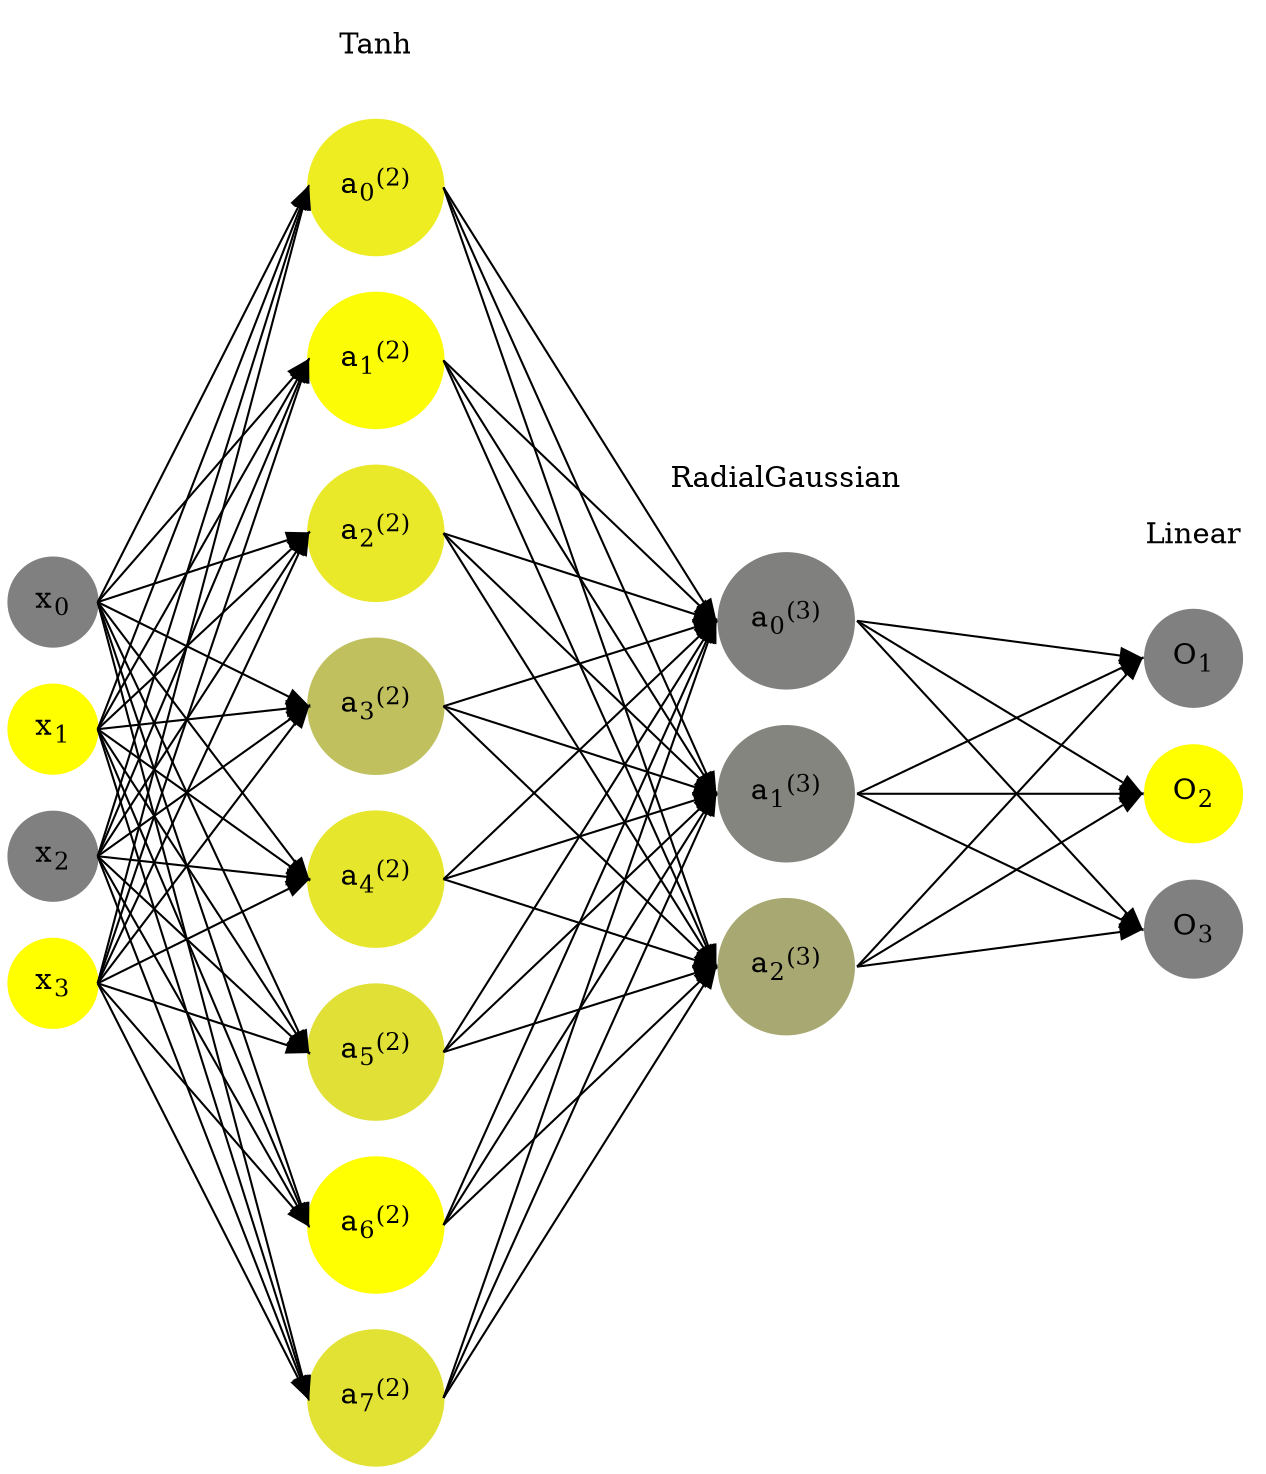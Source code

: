 digraph G {
	rankdir = LR;
	splines=false;
	edge[style=invis];
	ranksep= 1.4;
	{
	node [shape=circle, color="0.1667, 0.0, 0.5", style=filled, fillcolor="0.1667, 0.0, 0.5"];
	x0 [label=<x<sub>0</sub>>];
	}
	{
	node [shape=circle, color="0.1667, 1.0, 1.0", style=filled, fillcolor="0.1667, 1.0, 1.0"];
	x1 [label=<x<sub>1</sub>>];
	}
	{
	node [shape=circle, color="0.1667, 0.0, 0.5", style=filled, fillcolor="0.1667, 0.0, 0.5"];
	x2 [label=<x<sub>2</sub>>];
	}
	{
	node [shape=circle, color="0.1667, 1.0, 1.0", style=filled, fillcolor="0.1667, 1.0, 1.0"];
	x3 [label=<x<sub>3</sub>>];
	}
	{
	node [shape=circle, color="0.1667, 0.854153, 0.927076", style=filled, fillcolor="0.1667, 0.854153, 0.927076"];
	a02 [label=<a<sub>0</sub><sup>(2)</sup>>];
	}
	{
	node [shape=circle, color="0.1667, 0.969790, 0.984895", style=filled, fillcolor="0.1667, 0.969790, 0.984895"];
	a12 [label=<a<sub>1</sub><sup>(2)</sup>>];
	}
	{
	node [shape=circle, color="0.1667, 0.823916, 0.911958", style=filled, fillcolor="0.1667, 0.823916, 0.911958"];
	a22 [label=<a<sub>2</sub><sup>(2)</sup>>];
	}
	{
	node [shape=circle, color="0.1667, 0.501216, 0.750608", style=filled, fillcolor="0.1667, 0.501216, 0.750608"];
	a32 [label=<a<sub>3</sub><sup>(2)</sup>>];
	}
	{
	node [shape=circle, color="0.1667, 0.800970, 0.900485", style=filled, fillcolor="0.1667, 0.800970, 0.900485"];
	a42 [label=<a<sub>4</sub><sup>(2)</sup>>];
	}
	{
	node [shape=circle, color="0.1667, 0.755740, 0.877870", style=filled, fillcolor="0.1667, 0.755740, 0.877870"];
	a52 [label=<a<sub>5</sub><sup>(2)</sup>>];
	}
	{
	node [shape=circle, color="0.1667, 0.995435, 0.997717", style=filled, fillcolor="0.1667, 0.995435, 0.997717"];
	a62 [label=<a<sub>6</sub><sup>(2)</sup>>];
	}
	{
	node [shape=circle, color="0.1667, 0.766717, 0.883359", style=filled, fillcolor="0.1667, 0.766717, 0.883359"];
	a72 [label=<a<sub>7</sub><sup>(2)</sup>>];
	}
	{
	node [shape=circle, color="0.1667, 0.000659, 0.500329", style=filled, fillcolor="0.1667, 0.000659, 0.500329"];
	a03 [label=<a<sub>0</sub><sup>(3)</sup>>];
	}
	{
	node [shape=circle, color="0.1667, 0.045167, 0.522583", style=filled, fillcolor="0.1667, 0.045167, 0.522583"];
	a13 [label=<a<sub>1</sub><sup>(3)</sup>>];
	}
	{
	node [shape=circle, color="0.1667, 0.315094, 0.657547", style=filled, fillcolor="0.1667, 0.315094, 0.657547"];
	a23 [label=<a<sub>2</sub><sup>(3)</sup>>];
	}
	{
	node [shape=circle, color="0.1667, 0.0, 0.5", style=filled, fillcolor="0.1667, 0.0, 0.5"];
	O1 [label=<O<sub>1</sub>>];
	}
	{
	node [shape=circle, color="0.1667, 1.0, 1.0", style=filled, fillcolor="0.1667, 1.0, 1.0"];
	O2 [label=<O<sub>2</sub>>];
	}
	{
	node [shape=circle, color="0.1667, 0.0, 0.5", style=filled, fillcolor="0.1667, 0.0, 0.5"];
	O3 [label=<O<sub>3</sub>>];
	}
	{
	rank=same;
	x0->x1->x2->x3;
	}
	{
	rank=same;
	a02->a12->a22->a32->a42->a52->a62->a72;
	}
	{
	rank=same;
	a03->a13->a23;
	}
	{
	rank=same;
	O1->O2->O3;
	}
	l1 [shape=plaintext,label="Tanh"];
	l1->a02;
	{rank=same; l1;a02};
	l2 [shape=plaintext,label="RadialGaussian"];
	l2->a03;
	{rank=same; l2;a03};
	l3 [shape=plaintext,label="Linear"];
	l3->O1;
	{rank=same; l3;O1};
edge[style=solid, tailport=e, headport=w];
	{x0;x1;x2;x3} -> {a02;a12;a22;a32;a42;a52;a62;a72};
	{a02;a12;a22;a32;a42;a52;a62;a72} -> {a03;a13;a23};
	{a03;a13;a23} -> {O1,O2,O3};
}